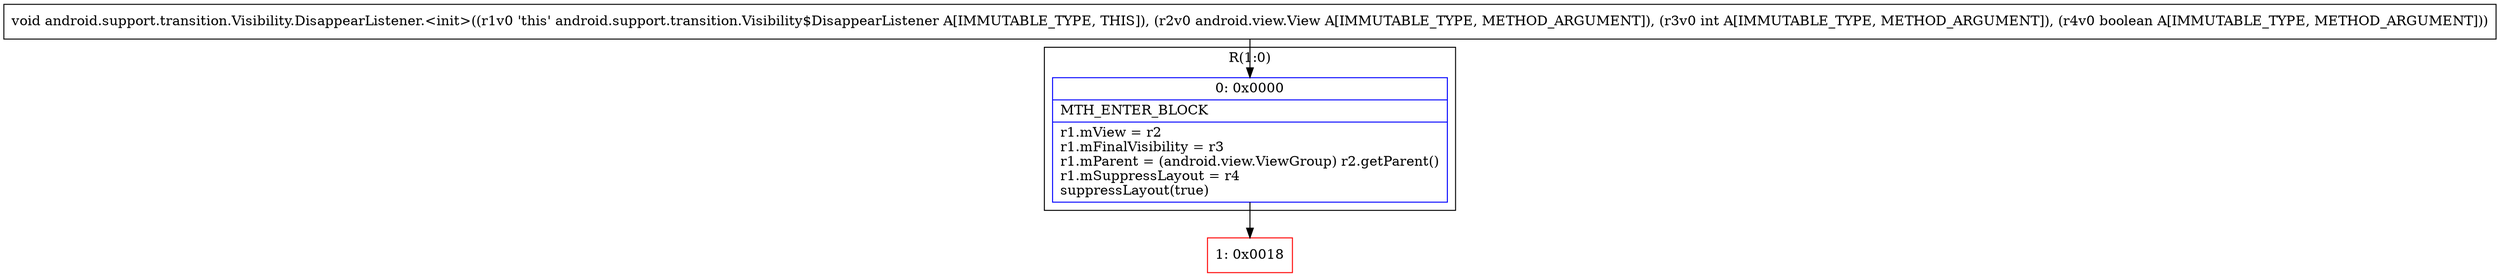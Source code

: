 digraph "CFG forandroid.support.transition.Visibility.DisappearListener.\<init\>(Landroid\/view\/View;IZ)V" {
subgraph cluster_Region_597257255 {
label = "R(1:0)";
node [shape=record,color=blue];
Node_0 [shape=record,label="{0\:\ 0x0000|MTH_ENTER_BLOCK\l|r1.mView = r2\lr1.mFinalVisibility = r3\lr1.mParent = (android.view.ViewGroup) r2.getParent()\lr1.mSuppressLayout = r4\lsuppressLayout(true)\l}"];
}
Node_1 [shape=record,color=red,label="{1\:\ 0x0018}"];
MethodNode[shape=record,label="{void android.support.transition.Visibility.DisappearListener.\<init\>((r1v0 'this' android.support.transition.Visibility$DisappearListener A[IMMUTABLE_TYPE, THIS]), (r2v0 android.view.View A[IMMUTABLE_TYPE, METHOD_ARGUMENT]), (r3v0 int A[IMMUTABLE_TYPE, METHOD_ARGUMENT]), (r4v0 boolean A[IMMUTABLE_TYPE, METHOD_ARGUMENT])) }"];
MethodNode -> Node_0;
Node_0 -> Node_1;
}

